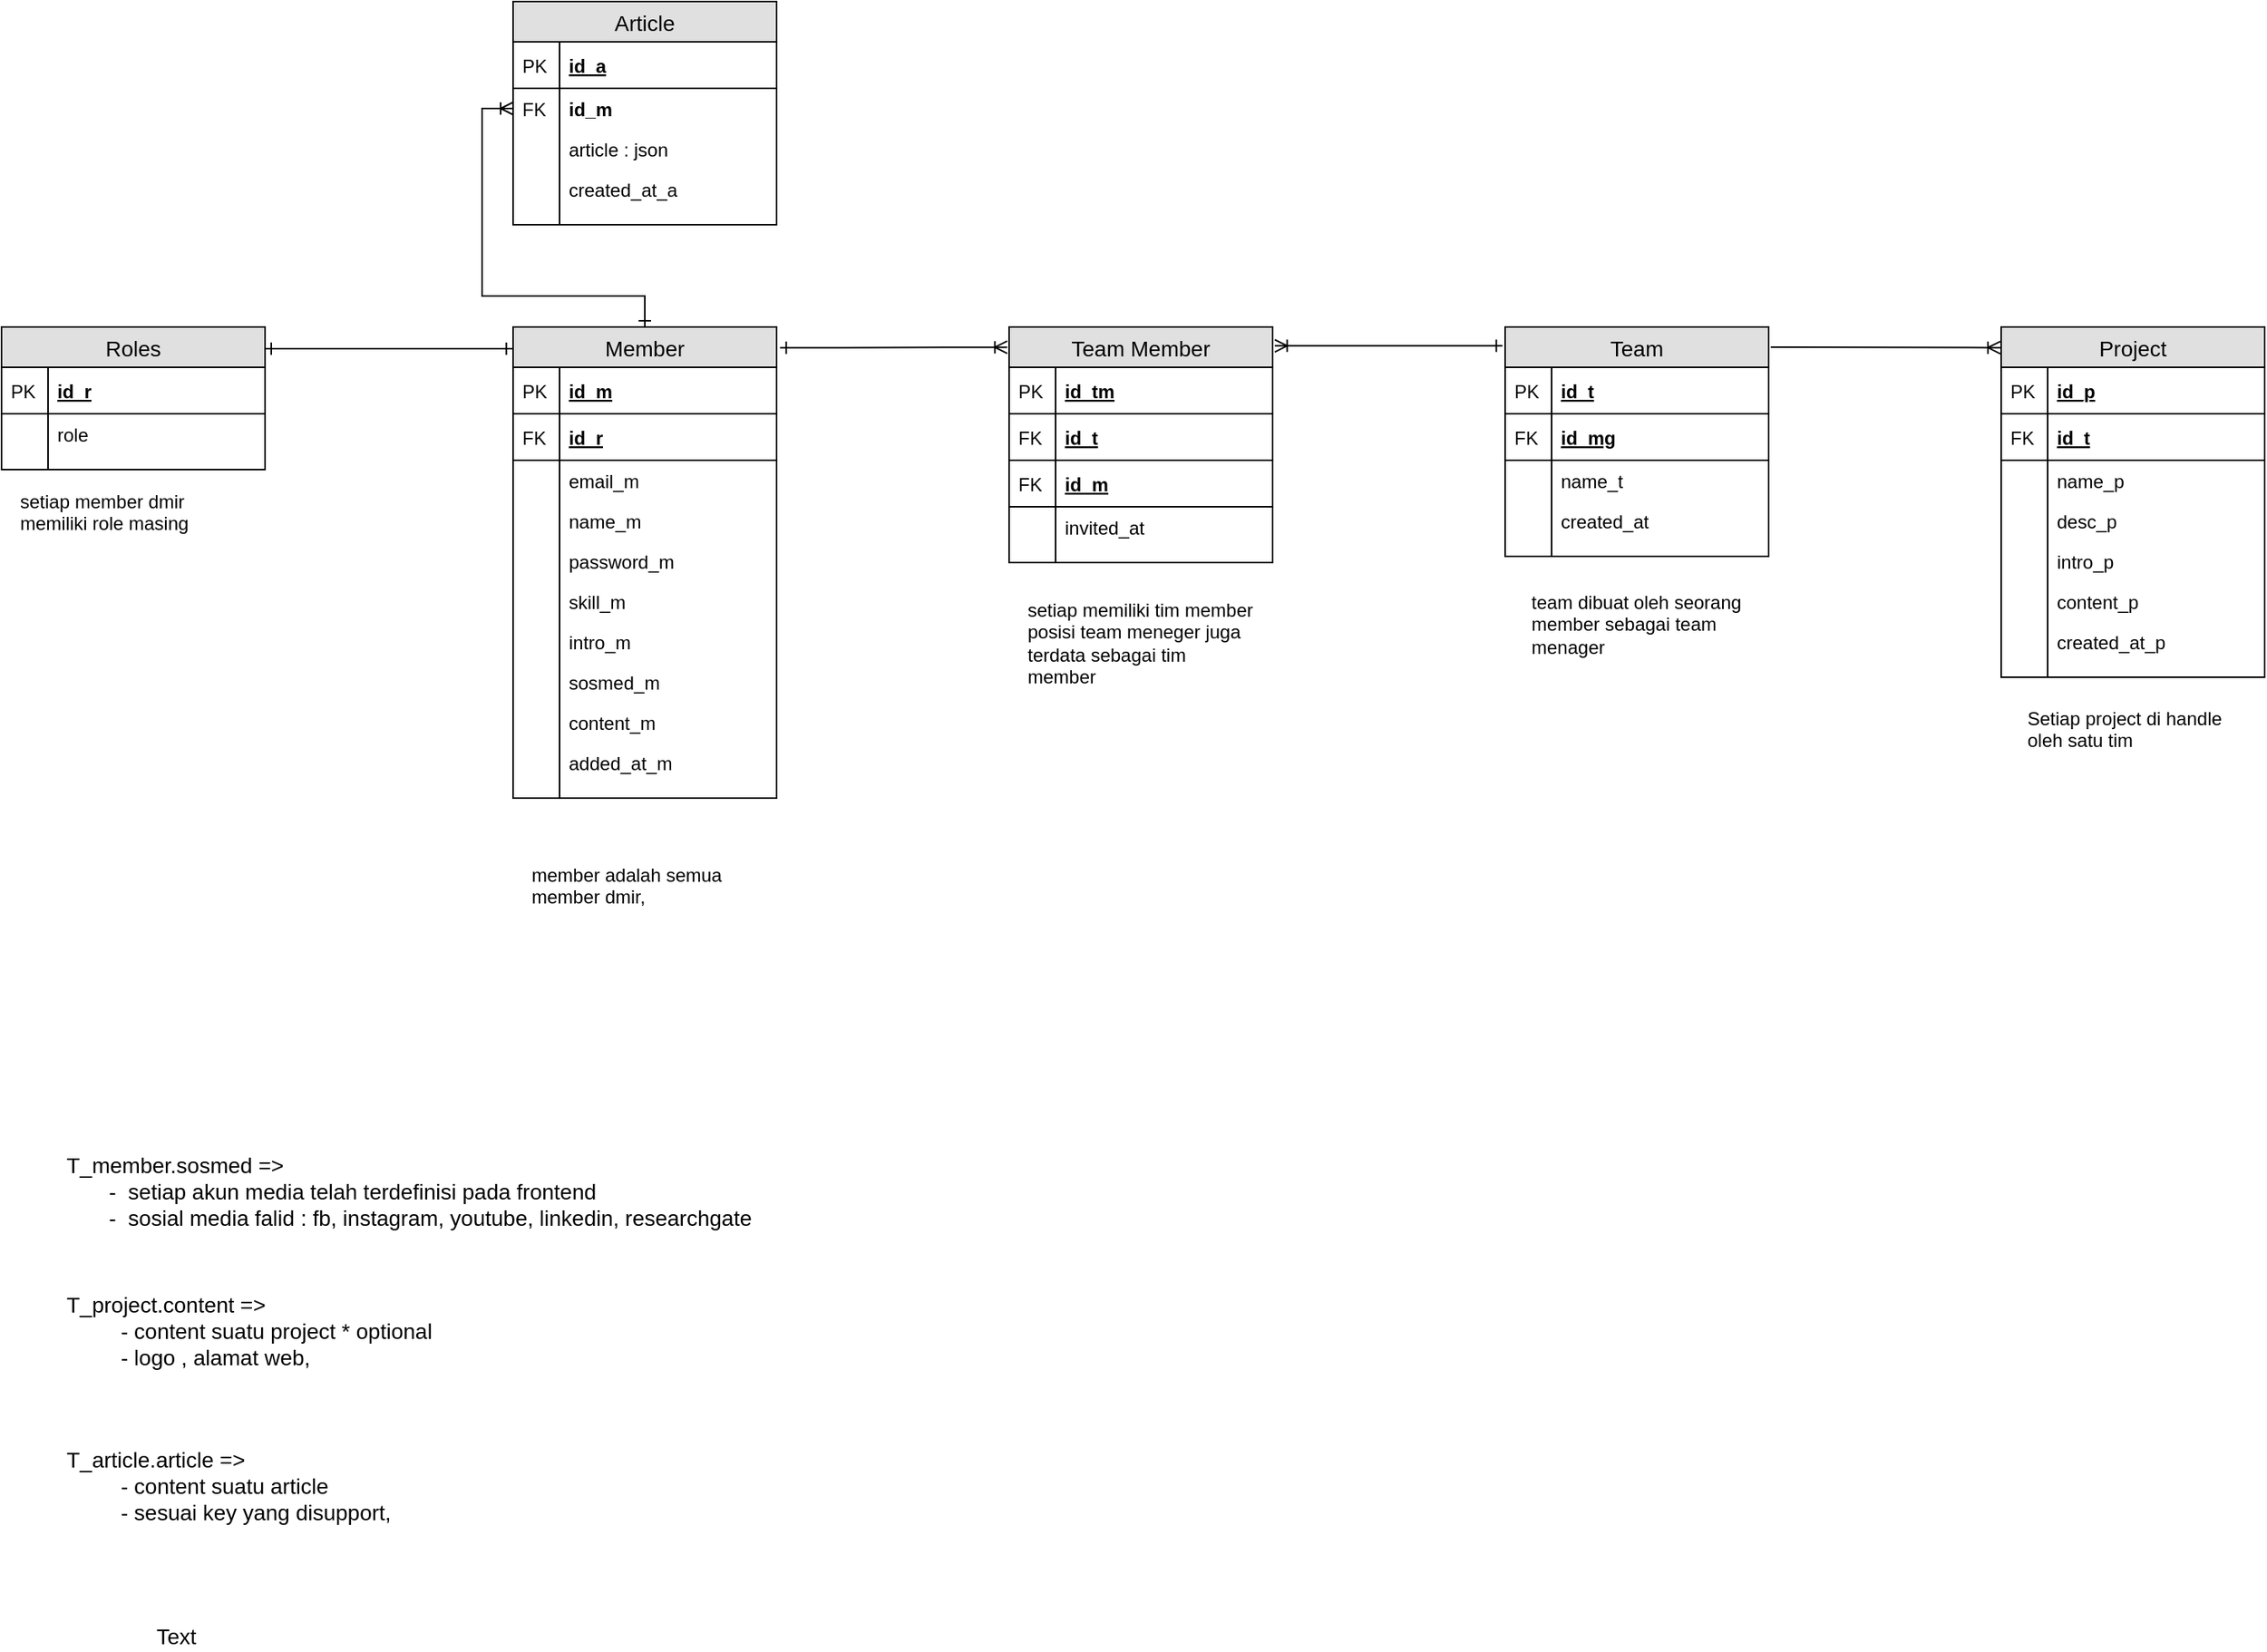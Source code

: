 <mxfile version="12.1.0" type="device" pages="1"><diagram id="ZDD6eQiM6D0nFjcJl2sm" name="Page-1"><mxGraphModel dx="1257" dy="1352" grid="1" gridSize="10" guides="1" tooltips="1" connect="1" arrows="1" fold="1" page="1" pageScale="1" pageWidth="850" pageHeight="1100" math="0" shadow="0"><root><mxCell id="0"/><mxCell id="1" parent="0"/><mxCell id="Tc4RUbYyxOZ3suDwvW4m-19" style="edgeStyle=orthogonalEdgeStyle;rounded=0;orthogonalLoop=1;jettySize=auto;html=1;exitX=0.5;exitY=0;exitDx=0;exitDy=0;entryX=0;entryY=0.5;entryDx=0;entryDy=0;endArrow=ERoneToMany;endFill=0;startArrow=ERone;startFill=0;" parent="1" source="mAHFfMwDfsefVx_TPI3f-19" target="Tc4RUbYyxOZ3suDwvW4m-11" edge="1"><mxGeometry relative="1" as="geometry"><Array as="points"><mxPoint x="-365" y="30"/><mxPoint x="-470" y="30"/><mxPoint x="-470" y="-91"/></Array></mxGeometry></mxCell><mxCell id="mAHFfMwDfsefVx_TPI3f-19" value="Member" style="swimlane;fontStyle=0;childLayout=stackLayout;horizontal=1;startSize=26;fillColor=#e0e0e0;horizontalStack=0;resizeParent=1;resizeParentMax=0;resizeLast=0;collapsible=1;marginBottom=0;swimlaneFillColor=#ffffff;align=center;fontSize=14;" parent="1" vertex="1"><mxGeometry x="-450" y="50.0" width="170" height="304" as="geometry"><mxRectangle x="120" y="40.0" width="70" height="26" as="alternateBounds"/></mxGeometry></mxCell><mxCell id="mAHFfMwDfsefVx_TPI3f-20" value="id_m" style="shape=partialRectangle;top=0;left=0;right=0;bottom=1;align=left;verticalAlign=middle;fillColor=none;spacingLeft=34;spacingRight=4;overflow=hidden;rotatable=0;points=[[0,0.5],[1,0.5]];portConstraint=eastwest;dropTarget=0;fontStyle=5;fontSize=12;" parent="mAHFfMwDfsefVx_TPI3f-19" vertex="1"><mxGeometry y="26" width="170" height="30" as="geometry"/></mxCell><mxCell id="mAHFfMwDfsefVx_TPI3f-21" value="PK" style="shape=partialRectangle;top=0;left=0;bottom=0;fillColor=none;align=left;verticalAlign=middle;spacingLeft=4;spacingRight=4;overflow=hidden;rotatable=0;points=[];portConstraint=eastwest;part=1;fontSize=12;" parent="mAHFfMwDfsefVx_TPI3f-20" vertex="1" connectable="0"><mxGeometry width="30" height="30" as="geometry"/></mxCell><mxCell id="mAHFfMwDfsefVx_TPI3f-145" value="id_r" style="shape=partialRectangle;top=0;left=0;right=0;bottom=1;align=left;verticalAlign=middle;fillColor=none;spacingLeft=34;spacingRight=4;overflow=hidden;rotatable=0;points=[[0,0.5],[1,0.5]];portConstraint=eastwest;dropTarget=0;fontStyle=5;fontSize=12;" parent="mAHFfMwDfsefVx_TPI3f-19" vertex="1"><mxGeometry y="56" width="170" height="30" as="geometry"/></mxCell><mxCell id="mAHFfMwDfsefVx_TPI3f-146" value="FK" style="shape=partialRectangle;top=0;left=0;bottom=0;fillColor=none;align=left;verticalAlign=middle;spacingLeft=4;spacingRight=4;overflow=hidden;rotatable=0;points=[];portConstraint=eastwest;part=1;fontSize=12;" parent="mAHFfMwDfsefVx_TPI3f-145" vertex="1" connectable="0"><mxGeometry width="30" height="30" as="geometry"/></mxCell><mxCell id="mAHFfMwDfsefVx_TPI3f-24" value="email_m" style="shape=partialRectangle;top=0;left=0;right=0;bottom=0;align=left;verticalAlign=top;fillColor=none;spacingLeft=34;spacingRight=4;overflow=hidden;rotatable=0;points=[[0,0.5],[1,0.5]];portConstraint=eastwest;dropTarget=0;fontSize=12;" parent="mAHFfMwDfsefVx_TPI3f-19" vertex="1"><mxGeometry y="86" width="170" height="26" as="geometry"/></mxCell><mxCell id="mAHFfMwDfsefVx_TPI3f-25" value="" style="shape=partialRectangle;top=0;left=0;bottom=0;fillColor=none;align=left;verticalAlign=top;spacingLeft=4;spacingRight=4;overflow=hidden;rotatable=0;points=[];portConstraint=eastwest;part=1;fontSize=12;" parent="mAHFfMwDfsefVx_TPI3f-24" vertex="1" connectable="0"><mxGeometry width="30" height="26" as="geometry"/></mxCell><mxCell id="mAHFfMwDfsefVx_TPI3f-22" value="name_m" style="shape=partialRectangle;top=0;left=0;right=0;bottom=0;align=left;verticalAlign=top;fillColor=none;spacingLeft=34;spacingRight=4;overflow=hidden;rotatable=0;points=[[0,0.5],[1,0.5]];portConstraint=eastwest;dropTarget=0;fontSize=12;" parent="mAHFfMwDfsefVx_TPI3f-19" vertex="1"><mxGeometry y="112" width="170" height="26" as="geometry"/></mxCell><mxCell id="mAHFfMwDfsefVx_TPI3f-23" value="" style="shape=partialRectangle;top=0;left=0;bottom=0;fillColor=none;align=left;verticalAlign=top;spacingLeft=4;spacingRight=4;overflow=hidden;rotatable=0;points=[];portConstraint=eastwest;part=1;fontSize=12;" parent="mAHFfMwDfsefVx_TPI3f-22" vertex="1" connectable="0"><mxGeometry width="30" height="26" as="geometry"/></mxCell><mxCell id="mAHFfMwDfsefVx_TPI3f-26" value="password_m" style="shape=partialRectangle;top=0;left=0;right=0;bottom=0;align=left;verticalAlign=top;fillColor=none;spacingLeft=34;spacingRight=4;overflow=hidden;rotatable=0;points=[[0,0.5],[1,0.5]];portConstraint=eastwest;dropTarget=0;fontSize=12;" parent="mAHFfMwDfsefVx_TPI3f-19" vertex="1"><mxGeometry y="138" width="170" height="26" as="geometry"/></mxCell><mxCell id="mAHFfMwDfsefVx_TPI3f-27" value="" style="shape=partialRectangle;top=0;left=0;bottom=0;fillColor=none;align=left;verticalAlign=top;spacingLeft=4;spacingRight=4;overflow=hidden;rotatable=0;points=[];portConstraint=eastwest;part=1;fontSize=12;" parent="mAHFfMwDfsefVx_TPI3f-26" vertex="1" connectable="0"><mxGeometry width="30" height="26" as="geometry"/></mxCell><mxCell id="mAHFfMwDfsefVx_TPI3f-34" value="skill_m" style="shape=partialRectangle;top=0;left=0;right=0;bottom=0;align=left;verticalAlign=top;fillColor=none;spacingLeft=34;spacingRight=4;overflow=hidden;rotatable=0;points=[[0,0.5],[1,0.5]];portConstraint=eastwest;dropTarget=0;fontSize=12;" parent="mAHFfMwDfsefVx_TPI3f-19" vertex="1"><mxGeometry y="164" width="170" height="26" as="geometry"/></mxCell><mxCell id="mAHFfMwDfsefVx_TPI3f-35" value="" style="shape=partialRectangle;top=0;left=0;bottom=0;fillColor=none;align=left;verticalAlign=top;spacingLeft=4;spacingRight=4;overflow=hidden;rotatable=0;points=[];portConstraint=eastwest;part=1;fontSize=12;" parent="mAHFfMwDfsefVx_TPI3f-34" vertex="1" connectable="0"><mxGeometry width="30" height="26" as="geometry"/></mxCell><mxCell id="mAHFfMwDfsefVx_TPI3f-38" value="intro_m" style="shape=partialRectangle;top=0;left=0;right=0;bottom=0;align=left;verticalAlign=top;fillColor=none;spacingLeft=34;spacingRight=4;overflow=hidden;rotatable=0;points=[[0,0.5],[1,0.5]];portConstraint=eastwest;dropTarget=0;fontSize=12;" parent="mAHFfMwDfsefVx_TPI3f-19" vertex="1"><mxGeometry y="190" width="170" height="26" as="geometry"/></mxCell><mxCell id="mAHFfMwDfsefVx_TPI3f-39" value="" style="shape=partialRectangle;top=0;left=0;bottom=0;fillColor=none;align=left;verticalAlign=top;spacingLeft=4;spacingRight=4;overflow=hidden;rotatable=0;points=[];portConstraint=eastwest;part=1;fontSize=12;" parent="mAHFfMwDfsefVx_TPI3f-38" vertex="1" connectable="0"><mxGeometry width="30" height="26" as="geometry"/></mxCell><mxCell id="mAHFfMwDfsefVx_TPI3f-36" value="sosmed_m" style="shape=partialRectangle;top=0;left=0;right=0;bottom=0;align=left;verticalAlign=top;fillColor=none;spacingLeft=34;spacingRight=4;overflow=hidden;rotatable=0;points=[[0,0.5],[1,0.5]];portConstraint=eastwest;dropTarget=0;fontSize=12;" parent="mAHFfMwDfsefVx_TPI3f-19" vertex="1"><mxGeometry y="216" width="170" height="26" as="geometry"/></mxCell><mxCell id="mAHFfMwDfsefVx_TPI3f-37" value="" style="shape=partialRectangle;top=0;left=0;bottom=0;fillColor=none;align=left;verticalAlign=top;spacingLeft=4;spacingRight=4;overflow=hidden;rotatable=0;points=[];portConstraint=eastwest;part=1;fontSize=12;" parent="mAHFfMwDfsefVx_TPI3f-36" vertex="1" connectable="0"><mxGeometry width="30" height="26" as="geometry"/></mxCell><mxCell id="mAHFfMwDfsefVx_TPI3f-42" value="content_m" style="shape=partialRectangle;top=0;left=0;right=0;bottom=0;align=left;verticalAlign=top;fillColor=none;spacingLeft=34;spacingRight=4;overflow=hidden;rotatable=0;points=[[0,0.5],[1,0.5]];portConstraint=eastwest;dropTarget=0;fontSize=12;" parent="mAHFfMwDfsefVx_TPI3f-19" vertex="1"><mxGeometry y="242" width="170" height="26" as="geometry"/></mxCell><mxCell id="mAHFfMwDfsefVx_TPI3f-43" value="" style="shape=partialRectangle;top=0;left=0;bottom=0;fillColor=none;align=left;verticalAlign=top;spacingLeft=4;spacingRight=4;overflow=hidden;rotatable=0;points=[];portConstraint=eastwest;part=1;fontSize=12;" parent="mAHFfMwDfsefVx_TPI3f-42" vertex="1" connectable="0"><mxGeometry width="30" height="26" as="geometry"/></mxCell><mxCell id="mAHFfMwDfsefVx_TPI3f-40" value="added_at_m" style="shape=partialRectangle;top=0;left=0;right=0;bottom=0;align=left;verticalAlign=top;fillColor=none;spacingLeft=34;spacingRight=4;overflow=hidden;rotatable=0;points=[[0,0.5],[1,0.5]];portConstraint=eastwest;dropTarget=0;fontSize=12;" parent="mAHFfMwDfsefVx_TPI3f-19" vertex="1"><mxGeometry y="268" width="170" height="26" as="geometry"/></mxCell><mxCell id="mAHFfMwDfsefVx_TPI3f-41" value="" style="shape=partialRectangle;top=0;left=0;bottom=0;fillColor=none;align=left;verticalAlign=top;spacingLeft=4;spacingRight=4;overflow=hidden;rotatable=0;points=[];portConstraint=eastwest;part=1;fontSize=12;" parent="mAHFfMwDfsefVx_TPI3f-40" vertex="1" connectable="0"><mxGeometry width="30" height="26" as="geometry"/></mxCell><mxCell id="mAHFfMwDfsefVx_TPI3f-28" value="" style="shape=partialRectangle;top=0;left=0;right=0;bottom=0;align=left;verticalAlign=top;fillColor=none;spacingLeft=34;spacingRight=4;overflow=hidden;rotatable=0;points=[[0,0.5],[1,0.5]];portConstraint=eastwest;dropTarget=0;fontSize=12;" parent="mAHFfMwDfsefVx_TPI3f-19" vertex="1"><mxGeometry y="294" width="170" height="10" as="geometry"/></mxCell><mxCell id="mAHFfMwDfsefVx_TPI3f-29" value="" style="shape=partialRectangle;top=0;left=0;bottom=0;fillColor=none;align=left;verticalAlign=top;spacingLeft=4;spacingRight=4;overflow=hidden;rotatable=0;points=[];portConstraint=eastwest;part=1;fontSize=12;" parent="mAHFfMwDfsefVx_TPI3f-28" vertex="1" connectable="0"><mxGeometry width="30" height="10" as="geometry"/></mxCell><mxCell id="mAHFfMwDfsefVx_TPI3f-44" value="Project" style="swimlane;fontStyle=0;childLayout=stackLayout;horizontal=1;startSize=26;fillColor=#e0e0e0;horizontalStack=0;resizeParent=1;resizeParentMax=0;resizeLast=0;collapsible=1;marginBottom=0;swimlaneFillColor=#ffffff;align=center;fontSize=14;" parent="1" vertex="1"><mxGeometry x="510" y="50.0" width="170" height="226" as="geometry"><mxRectangle x="1530" y="40.0" width="70" height="26" as="alternateBounds"/></mxGeometry></mxCell><mxCell id="mAHFfMwDfsefVx_TPI3f-45" value="id_p" style="shape=partialRectangle;top=0;left=0;right=0;bottom=1;align=left;verticalAlign=middle;fillColor=none;spacingLeft=34;spacingRight=4;overflow=hidden;rotatable=0;points=[[0,0.5],[1,0.5]];portConstraint=eastwest;dropTarget=0;fontStyle=5;fontSize=12;" parent="mAHFfMwDfsefVx_TPI3f-44" vertex="1"><mxGeometry y="26" width="170" height="30" as="geometry"/></mxCell><mxCell id="mAHFfMwDfsefVx_TPI3f-46" value="PK" style="shape=partialRectangle;top=0;left=0;bottom=0;fillColor=none;align=left;verticalAlign=middle;spacingLeft=4;spacingRight=4;overflow=hidden;rotatable=0;points=[];portConstraint=eastwest;part=1;fontSize=12;" parent="mAHFfMwDfsefVx_TPI3f-45" vertex="1" connectable="0"><mxGeometry width="30" height="30" as="geometry"/></mxCell><mxCell id="mAHFfMwDfsefVx_TPI3f-65" value="id_t" style="shape=partialRectangle;top=0;left=0;right=0;bottom=1;align=left;verticalAlign=middle;fillColor=none;spacingLeft=34;spacingRight=4;overflow=hidden;rotatable=0;points=[[0,0.5],[1,0.5]];portConstraint=eastwest;dropTarget=0;fontStyle=5;fontSize=12;" parent="mAHFfMwDfsefVx_TPI3f-44" vertex="1"><mxGeometry y="56" width="170" height="30" as="geometry"/></mxCell><mxCell id="mAHFfMwDfsefVx_TPI3f-66" value="FK" style="shape=partialRectangle;top=0;left=0;bottom=0;fillColor=none;align=left;verticalAlign=middle;spacingLeft=4;spacingRight=4;overflow=hidden;rotatable=0;points=[];portConstraint=eastwest;part=1;fontSize=12;" parent="mAHFfMwDfsefVx_TPI3f-65" vertex="1" connectable="0"><mxGeometry width="30" height="30" as="geometry"/></mxCell><mxCell id="mAHFfMwDfsefVx_TPI3f-47" value="name_p" style="shape=partialRectangle;top=0;left=0;right=0;bottom=0;align=left;verticalAlign=top;fillColor=none;spacingLeft=34;spacingRight=4;overflow=hidden;rotatable=0;points=[[0,0.5],[1,0.5]];portConstraint=eastwest;dropTarget=0;fontSize=12;" parent="mAHFfMwDfsefVx_TPI3f-44" vertex="1"><mxGeometry y="86" width="170" height="26" as="geometry"/></mxCell><mxCell id="mAHFfMwDfsefVx_TPI3f-48" value="" style="shape=partialRectangle;top=0;left=0;bottom=0;fillColor=none;align=left;verticalAlign=top;spacingLeft=4;spacingRight=4;overflow=hidden;rotatable=0;points=[];portConstraint=eastwest;part=1;fontSize=12;" parent="mAHFfMwDfsefVx_TPI3f-47" vertex="1" connectable="0"><mxGeometry width="30" height="26" as="geometry"/></mxCell><mxCell id="mAHFfMwDfsefVx_TPI3f-49" value="desc_p" style="shape=partialRectangle;top=0;left=0;right=0;bottom=0;align=left;verticalAlign=top;fillColor=none;spacingLeft=34;spacingRight=4;overflow=hidden;rotatable=0;points=[[0,0.5],[1,0.5]];portConstraint=eastwest;dropTarget=0;fontSize=12;" parent="mAHFfMwDfsefVx_TPI3f-44" vertex="1"><mxGeometry y="112" width="170" height="26" as="geometry"/></mxCell><mxCell id="mAHFfMwDfsefVx_TPI3f-50" value="" style="shape=partialRectangle;top=0;left=0;bottom=0;fillColor=none;align=left;verticalAlign=top;spacingLeft=4;spacingRight=4;overflow=hidden;rotatable=0;points=[];portConstraint=eastwest;part=1;fontSize=12;" parent="mAHFfMwDfsefVx_TPI3f-49" vertex="1" connectable="0"><mxGeometry width="30" height="26" as="geometry"/></mxCell><mxCell id="mAHFfMwDfsefVx_TPI3f-51" value="intro_p" style="shape=partialRectangle;top=0;left=0;right=0;bottom=0;align=left;verticalAlign=top;fillColor=none;spacingLeft=34;spacingRight=4;overflow=hidden;rotatable=0;points=[[0,0.5],[1,0.5]];portConstraint=eastwest;dropTarget=0;fontSize=12;" parent="mAHFfMwDfsefVx_TPI3f-44" vertex="1"><mxGeometry y="138" width="170" height="26" as="geometry"/></mxCell><mxCell id="mAHFfMwDfsefVx_TPI3f-52" value="" style="shape=partialRectangle;top=0;left=0;bottom=0;fillColor=none;align=left;verticalAlign=top;spacingLeft=4;spacingRight=4;overflow=hidden;rotatable=0;points=[];portConstraint=eastwest;part=1;fontSize=12;" parent="mAHFfMwDfsefVx_TPI3f-51" vertex="1" connectable="0"><mxGeometry width="30" height="26" as="geometry"/></mxCell><mxCell id="mAHFfMwDfsefVx_TPI3f-53" value="content_p" style="shape=partialRectangle;top=0;left=0;right=0;bottom=0;align=left;verticalAlign=top;fillColor=none;spacingLeft=34;spacingRight=4;overflow=hidden;rotatable=0;points=[[0,0.5],[1,0.5]];portConstraint=eastwest;dropTarget=0;fontSize=12;" parent="mAHFfMwDfsefVx_TPI3f-44" vertex="1"><mxGeometry y="164" width="170" height="26" as="geometry"/></mxCell><mxCell id="mAHFfMwDfsefVx_TPI3f-54" value="" style="shape=partialRectangle;top=0;left=0;bottom=0;fillColor=none;align=left;verticalAlign=top;spacingLeft=4;spacingRight=4;overflow=hidden;rotatable=0;points=[];portConstraint=eastwest;part=1;fontSize=12;" parent="mAHFfMwDfsefVx_TPI3f-53" vertex="1" connectable="0"><mxGeometry width="30" height="26" as="geometry"/></mxCell><mxCell id="mAHFfMwDfsefVx_TPI3f-55" value="created_at_p" style="shape=partialRectangle;top=0;left=0;right=0;bottom=0;align=left;verticalAlign=top;fillColor=none;spacingLeft=34;spacingRight=4;overflow=hidden;rotatable=0;points=[[0,0.5],[1,0.5]];portConstraint=eastwest;dropTarget=0;fontSize=12;" parent="mAHFfMwDfsefVx_TPI3f-44" vertex="1"><mxGeometry y="190" width="170" height="26" as="geometry"/></mxCell><mxCell id="mAHFfMwDfsefVx_TPI3f-56" value="" style="shape=partialRectangle;top=0;left=0;bottom=0;fillColor=none;align=left;verticalAlign=top;spacingLeft=4;spacingRight=4;overflow=hidden;rotatable=0;points=[];portConstraint=eastwest;part=1;fontSize=12;" parent="mAHFfMwDfsefVx_TPI3f-55" vertex="1" connectable="0"><mxGeometry width="30" height="26" as="geometry"/></mxCell><mxCell id="mAHFfMwDfsefVx_TPI3f-63" value="" style="shape=partialRectangle;top=0;left=0;right=0;bottom=0;align=left;verticalAlign=top;fillColor=none;spacingLeft=34;spacingRight=4;overflow=hidden;rotatable=0;points=[[0,0.5],[1,0.5]];portConstraint=eastwest;dropTarget=0;fontSize=12;" parent="mAHFfMwDfsefVx_TPI3f-44" vertex="1"><mxGeometry y="216" width="170" height="10" as="geometry"/></mxCell><mxCell id="mAHFfMwDfsefVx_TPI3f-64" value="" style="shape=partialRectangle;top=0;left=0;bottom=0;fillColor=none;align=left;verticalAlign=top;spacingLeft=4;spacingRight=4;overflow=hidden;rotatable=0;points=[];portConstraint=eastwest;part=1;fontSize=12;" parent="mAHFfMwDfsefVx_TPI3f-63" vertex="1" connectable="0"><mxGeometry width="30" height="10" as="geometry"/></mxCell><mxCell id="mAHFfMwDfsefVx_TPI3f-67" value="Team" style="swimlane;fontStyle=0;childLayout=stackLayout;horizontal=1;startSize=26;fillColor=#e0e0e0;horizontalStack=0;resizeParent=1;resizeParentMax=0;resizeLast=0;collapsible=1;marginBottom=0;swimlaneFillColor=#ffffff;align=center;fontSize=14;" parent="1" vertex="1"><mxGeometry x="190" y="50.0" width="170" height="148" as="geometry"><mxRectangle x="1060" y="40.0" width="70" height="26" as="alternateBounds"/></mxGeometry></mxCell><mxCell id="mAHFfMwDfsefVx_TPI3f-68" value="id_t" style="shape=partialRectangle;top=0;left=0;right=0;bottom=1;align=left;verticalAlign=middle;fillColor=none;spacingLeft=34;spacingRight=4;overflow=hidden;rotatable=0;points=[[0,0.5],[1,0.5]];portConstraint=eastwest;dropTarget=0;fontStyle=5;fontSize=12;" parent="mAHFfMwDfsefVx_TPI3f-67" vertex="1"><mxGeometry y="26" width="170" height="30" as="geometry"/></mxCell><mxCell id="mAHFfMwDfsefVx_TPI3f-69" value="PK" style="shape=partialRectangle;top=0;left=0;bottom=0;fillColor=none;align=left;verticalAlign=middle;spacingLeft=4;spacingRight=4;overflow=hidden;rotatable=0;points=[];portConstraint=eastwest;part=1;fontSize=12;" parent="mAHFfMwDfsefVx_TPI3f-68" vertex="1" connectable="0"><mxGeometry width="30" height="30" as="geometry"/></mxCell><mxCell id="mAHFfMwDfsefVx_TPI3f-90" value="id_mg" style="shape=partialRectangle;top=0;left=0;right=0;bottom=1;align=left;verticalAlign=middle;fillColor=none;spacingLeft=34;spacingRight=4;overflow=hidden;rotatable=0;points=[[0,0.5],[1,0.5]];portConstraint=eastwest;dropTarget=0;fontStyle=5;fontSize=12;" parent="mAHFfMwDfsefVx_TPI3f-67" vertex="1"><mxGeometry y="56" width="170" height="30" as="geometry"/></mxCell><mxCell id="mAHFfMwDfsefVx_TPI3f-91" value="FK" style="shape=partialRectangle;top=0;left=0;bottom=0;fillColor=none;align=left;verticalAlign=middle;spacingLeft=4;spacingRight=4;overflow=hidden;rotatable=0;points=[];portConstraint=eastwest;part=1;fontSize=12;" parent="mAHFfMwDfsefVx_TPI3f-90" vertex="1" connectable="0"><mxGeometry width="30" height="30" as="geometry"/></mxCell><mxCell id="mAHFfMwDfsefVx_TPI3f-92" value="name_t" style="shape=partialRectangle;top=0;left=0;right=0;bottom=0;align=left;verticalAlign=top;fillColor=none;spacingLeft=34;spacingRight=4;overflow=hidden;rotatable=0;points=[[0,0.5],[1,0.5]];portConstraint=eastwest;dropTarget=0;fontSize=12;" parent="mAHFfMwDfsefVx_TPI3f-67" vertex="1"><mxGeometry y="86" width="170" height="26" as="geometry"/></mxCell><mxCell id="mAHFfMwDfsefVx_TPI3f-93" value="" style="shape=partialRectangle;top=0;left=0;bottom=0;fillColor=none;align=left;verticalAlign=top;spacingLeft=4;spacingRight=4;overflow=hidden;rotatable=0;points=[];portConstraint=eastwest;part=1;fontSize=12;" parent="mAHFfMwDfsefVx_TPI3f-92" vertex="1" connectable="0"><mxGeometry width="30" height="26" as="geometry"/></mxCell><mxCell id="mAHFfMwDfsefVx_TPI3f-74" value="created_at" style="shape=partialRectangle;top=0;left=0;right=0;bottom=0;align=left;verticalAlign=top;fillColor=none;spacingLeft=34;spacingRight=4;overflow=hidden;rotatable=0;points=[[0,0.5],[1,0.5]];portConstraint=eastwest;dropTarget=0;fontSize=12;" parent="mAHFfMwDfsefVx_TPI3f-67" vertex="1"><mxGeometry y="112" width="170" height="26" as="geometry"/></mxCell><mxCell id="mAHFfMwDfsefVx_TPI3f-75" value="" style="shape=partialRectangle;top=0;left=0;bottom=0;fillColor=none;align=left;verticalAlign=top;spacingLeft=4;spacingRight=4;overflow=hidden;rotatable=0;points=[];portConstraint=eastwest;part=1;fontSize=12;" parent="mAHFfMwDfsefVx_TPI3f-74" vertex="1" connectable="0"><mxGeometry width="30" height="26" as="geometry"/></mxCell><mxCell id="mAHFfMwDfsefVx_TPI3f-88" value="" style="shape=partialRectangle;top=0;left=0;right=0;bottom=0;align=left;verticalAlign=top;fillColor=none;spacingLeft=34;spacingRight=4;overflow=hidden;rotatable=0;points=[[0,0.5],[1,0.5]];portConstraint=eastwest;dropTarget=0;fontSize=12;" parent="mAHFfMwDfsefVx_TPI3f-67" vertex="1"><mxGeometry y="138" width="170" height="10" as="geometry"/></mxCell><mxCell id="mAHFfMwDfsefVx_TPI3f-89" value="" style="shape=partialRectangle;top=0;left=0;bottom=0;fillColor=none;align=left;verticalAlign=top;spacingLeft=4;spacingRight=4;overflow=hidden;rotatable=0;points=[];portConstraint=eastwest;part=1;fontSize=12;" parent="mAHFfMwDfsefVx_TPI3f-88" vertex="1" connectable="0"><mxGeometry width="30" height="10" as="geometry"/></mxCell><mxCell id="mAHFfMwDfsefVx_TPI3f-96" value="Team Member" style="swimlane;fontStyle=0;childLayout=stackLayout;horizontal=1;startSize=26;fillColor=#e0e0e0;horizontalStack=0;resizeParent=1;resizeParentMax=0;resizeLast=0;collapsible=1;marginBottom=0;swimlaneFillColor=#ffffff;align=center;fontSize=14;" parent="1" vertex="1"><mxGeometry x="-130" y="50.0" width="170" height="152" as="geometry"><mxRectangle x="590" y="40.0" width="70" height="26" as="alternateBounds"/></mxGeometry></mxCell><mxCell id="mAHFfMwDfsefVx_TPI3f-97" value="id_tm" style="shape=partialRectangle;top=0;left=0;right=0;bottom=1;align=left;verticalAlign=middle;fillColor=none;spacingLeft=34;spacingRight=4;overflow=hidden;rotatable=0;points=[[0,0.5],[1,0.5]];portConstraint=eastwest;dropTarget=0;fontStyle=5;fontSize=12;" parent="mAHFfMwDfsefVx_TPI3f-96" vertex="1"><mxGeometry y="26" width="170" height="30" as="geometry"/></mxCell><mxCell id="mAHFfMwDfsefVx_TPI3f-98" value="PK" style="shape=partialRectangle;top=0;left=0;bottom=0;fillColor=none;align=left;verticalAlign=middle;spacingLeft=4;spacingRight=4;overflow=hidden;rotatable=0;points=[];portConstraint=eastwest;part=1;fontSize=12;" parent="mAHFfMwDfsefVx_TPI3f-97" vertex="1" connectable="0"><mxGeometry width="30" height="30" as="geometry"/></mxCell><mxCell id="mAHFfMwDfsefVx_TPI3f-99" value="id_t" style="shape=partialRectangle;top=0;left=0;right=0;bottom=1;align=left;verticalAlign=middle;fillColor=none;spacingLeft=34;spacingRight=4;overflow=hidden;rotatable=0;points=[[0,0.5],[1,0.5]];portConstraint=eastwest;dropTarget=0;fontStyle=5;fontSize=12;" parent="mAHFfMwDfsefVx_TPI3f-96" vertex="1"><mxGeometry y="56" width="170" height="30" as="geometry"/></mxCell><mxCell id="mAHFfMwDfsefVx_TPI3f-100" value="FK" style="shape=partialRectangle;top=0;left=0;bottom=0;fillColor=none;align=left;verticalAlign=middle;spacingLeft=4;spacingRight=4;overflow=hidden;rotatable=0;points=[];portConstraint=eastwest;part=1;fontSize=12;" parent="mAHFfMwDfsefVx_TPI3f-99" vertex="1" connectable="0"><mxGeometry width="30" height="30" as="geometry"/></mxCell><mxCell id="mAHFfMwDfsefVx_TPI3f-107" value="id_m" style="shape=partialRectangle;top=0;left=0;right=0;bottom=1;align=left;verticalAlign=middle;fillColor=none;spacingLeft=34;spacingRight=4;overflow=hidden;rotatable=0;points=[[0,0.5],[1,0.5]];portConstraint=eastwest;dropTarget=0;fontStyle=5;fontSize=12;" parent="mAHFfMwDfsefVx_TPI3f-96" vertex="1"><mxGeometry y="86" width="170" height="30" as="geometry"/></mxCell><mxCell id="mAHFfMwDfsefVx_TPI3f-108" value="FK" style="shape=partialRectangle;top=0;left=0;bottom=0;fillColor=none;align=left;verticalAlign=middle;spacingLeft=4;spacingRight=4;overflow=hidden;rotatable=0;points=[];portConstraint=eastwest;part=1;fontSize=12;" parent="mAHFfMwDfsefVx_TPI3f-107" vertex="1" connectable="0"><mxGeometry width="30" height="30" as="geometry"/></mxCell><mxCell id="mAHFfMwDfsefVx_TPI3f-101" value="invited_at" style="shape=partialRectangle;top=0;left=0;right=0;bottom=0;align=left;verticalAlign=top;fillColor=none;spacingLeft=34;spacingRight=4;overflow=hidden;rotatable=0;points=[[0,0.5],[1,0.5]];portConstraint=eastwest;dropTarget=0;fontSize=12;" parent="mAHFfMwDfsefVx_TPI3f-96" vertex="1"><mxGeometry y="116" width="170" height="26" as="geometry"/></mxCell><mxCell id="mAHFfMwDfsefVx_TPI3f-102" value="" style="shape=partialRectangle;top=0;left=0;bottom=0;fillColor=none;align=left;verticalAlign=top;spacingLeft=4;spacingRight=4;overflow=hidden;rotatable=0;points=[];portConstraint=eastwest;part=1;fontSize=12;" parent="mAHFfMwDfsefVx_TPI3f-101" vertex="1" connectable="0"><mxGeometry width="30" height="26" as="geometry"/></mxCell><mxCell id="mAHFfMwDfsefVx_TPI3f-105" value="" style="shape=partialRectangle;top=0;left=0;right=0;bottom=0;align=left;verticalAlign=top;fillColor=none;spacingLeft=34;spacingRight=4;overflow=hidden;rotatable=0;points=[[0,0.5],[1,0.5]];portConstraint=eastwest;dropTarget=0;fontSize=12;" parent="mAHFfMwDfsefVx_TPI3f-96" vertex="1"><mxGeometry y="142" width="170" height="10" as="geometry"/></mxCell><mxCell id="mAHFfMwDfsefVx_TPI3f-106" value="" style="shape=partialRectangle;top=0;left=0;bottom=0;fillColor=none;align=left;verticalAlign=top;spacingLeft=4;spacingRight=4;overflow=hidden;rotatable=0;points=[];portConstraint=eastwest;part=1;fontSize=12;" parent="mAHFfMwDfsefVx_TPI3f-105" vertex="1" connectable="0"><mxGeometry width="30" height="10" as="geometry"/></mxCell><mxCell id="mAHFfMwDfsefVx_TPI3f-110" value="" style="edgeStyle=entityRelationEdgeStyle;fontSize=12;html=1;endArrow=ERoneToMany;exitX=1.013;exitY=0.044;exitDx=0;exitDy=0;exitPerimeter=0;entryX=-0.007;entryY=0.086;entryDx=0;entryDy=0;entryPerimeter=0;startArrow=ERone;startFill=0;" parent="1" source="mAHFfMwDfsefVx_TPI3f-19" target="mAHFfMwDfsefVx_TPI3f-96" edge="1"><mxGeometry width="100" height="100" relative="1" as="geometry"><mxPoint x="-200" y="220" as="sourcePoint"/><mxPoint x="-100" y="120" as="targetPoint"/></mxGeometry></mxCell><mxCell id="mAHFfMwDfsefVx_TPI3f-111" value="" style="fontSize=12;html=1;endArrow=ERoneToMany;entryX=1.008;entryY=0.08;entryDx=0;entryDy=0;entryPerimeter=0;startArrow=ERone;startFill=0;exitX=-0.01;exitY=0.082;exitDx=0;exitDy=0;exitPerimeter=0;" parent="1" source="mAHFfMwDfsefVx_TPI3f-67" target="mAHFfMwDfsefVx_TPI3f-96" edge="1"><mxGeometry width="100" height="100" relative="1" as="geometry"><mxPoint x="170" y="80" as="sourcePoint"/><mxPoint x="370" y="90" as="targetPoint"/></mxGeometry></mxCell><mxCell id="mAHFfMwDfsefVx_TPI3f-112" value="" style="fontSize=12;html=1;endArrow=ERoneToMany;exitX=1.008;exitY=0.088;exitDx=0;exitDy=0;exitPerimeter=0;entryX=-0.003;entryY=0.059;entryDx=0;entryDy=0;entryPerimeter=0;" parent="1" source="mAHFfMwDfsefVx_TPI3f-67" target="mAHFfMwDfsefVx_TPI3f-44" edge="1"><mxGeometry width="100" height="100" relative="1" as="geometry"><mxPoint x="880" y="80" as="sourcePoint"/><mxPoint x="450" y="80" as="targetPoint"/></mxGeometry></mxCell><mxCell id="mAHFfMwDfsefVx_TPI3f-147" value="Roles" style="swimlane;fontStyle=0;childLayout=stackLayout;horizontal=1;startSize=26;fillColor=#e0e0e0;horizontalStack=0;resizeParent=1;resizeParentMax=0;resizeLast=0;collapsible=1;marginBottom=0;swimlaneFillColor=#ffffff;align=center;fontSize=14;" parent="1" vertex="1"><mxGeometry x="-780" y="50.0" width="170" height="92" as="geometry"><mxRectangle x="1060" y="40.0" width="70" height="26" as="alternateBounds"/></mxGeometry></mxCell><mxCell id="mAHFfMwDfsefVx_TPI3f-148" value="id_r" style="shape=partialRectangle;top=0;left=0;right=0;bottom=1;align=left;verticalAlign=middle;fillColor=none;spacingLeft=34;spacingRight=4;overflow=hidden;rotatable=0;points=[[0,0.5],[1,0.5]];portConstraint=eastwest;dropTarget=0;fontStyle=5;fontSize=12;" parent="mAHFfMwDfsefVx_TPI3f-147" vertex="1"><mxGeometry y="26" width="170" height="30" as="geometry"/></mxCell><mxCell id="mAHFfMwDfsefVx_TPI3f-149" value="PK" style="shape=partialRectangle;top=0;left=0;bottom=0;fillColor=none;align=left;verticalAlign=middle;spacingLeft=4;spacingRight=4;overflow=hidden;rotatable=0;points=[];portConstraint=eastwest;part=1;fontSize=12;" parent="mAHFfMwDfsefVx_TPI3f-148" vertex="1" connectable="0"><mxGeometry width="30" height="30" as="geometry"/></mxCell><mxCell id="mAHFfMwDfsefVx_TPI3f-152" value="role" style="shape=partialRectangle;top=0;left=0;right=0;bottom=0;align=left;verticalAlign=top;fillColor=none;spacingLeft=34;spacingRight=4;overflow=hidden;rotatable=0;points=[[0,0.5],[1,0.5]];portConstraint=eastwest;dropTarget=0;fontSize=12;" parent="mAHFfMwDfsefVx_TPI3f-147" vertex="1"><mxGeometry y="56" width="170" height="26" as="geometry"/></mxCell><mxCell id="mAHFfMwDfsefVx_TPI3f-153" value="" style="shape=partialRectangle;top=0;left=0;bottom=0;fillColor=none;align=left;verticalAlign=top;spacingLeft=4;spacingRight=4;overflow=hidden;rotatable=0;points=[];portConstraint=eastwest;part=1;fontSize=12;" parent="mAHFfMwDfsefVx_TPI3f-152" vertex="1" connectable="0"><mxGeometry width="30" height="26" as="geometry"/></mxCell><mxCell id="mAHFfMwDfsefVx_TPI3f-156" value="" style="shape=partialRectangle;top=0;left=0;right=0;bottom=0;align=left;verticalAlign=top;fillColor=none;spacingLeft=34;spacingRight=4;overflow=hidden;rotatable=0;points=[[0,0.5],[1,0.5]];portConstraint=eastwest;dropTarget=0;fontSize=12;" parent="mAHFfMwDfsefVx_TPI3f-147" vertex="1"><mxGeometry y="82" width="170" height="10" as="geometry"/></mxCell><mxCell id="mAHFfMwDfsefVx_TPI3f-157" value="" style="shape=partialRectangle;top=0;left=0;bottom=0;fillColor=none;align=left;verticalAlign=top;spacingLeft=4;spacingRight=4;overflow=hidden;rotatable=0;points=[];portConstraint=eastwest;part=1;fontSize=12;" parent="mAHFfMwDfsefVx_TPI3f-156" vertex="1" connectable="0"><mxGeometry width="30" height="10" as="geometry"/></mxCell><mxCell id="mAHFfMwDfsefVx_TPI3f-159" value="" style="edgeStyle=entityRelationEdgeStyle;fontSize=12;html=1;endArrow=ERone;endFill=1;startArrow=ERone;startFill=0;entryX=-0.002;entryY=0.046;entryDx=0;entryDy=0;entryPerimeter=0;" parent="1" target="mAHFfMwDfsefVx_TPI3f-19" edge="1"><mxGeometry width="100" height="100" relative="1" as="geometry"><mxPoint x="-610" y="64" as="sourcePoint"/><mxPoint x="-680" y="370" as="targetPoint"/></mxGeometry></mxCell><mxCell id="Tc4RUbYyxOZ3suDwvW4m-2" value="member adalah semua member dmir,&amp;nbsp;" style="text;html=1;strokeColor=none;fillColor=none;align=left;verticalAlign=top;whiteSpace=wrap;rounded=0;" parent="1" vertex="1"><mxGeometry x="-440" y="390" width="150" height="130" as="geometry"/></mxCell><mxCell id="Tc4RUbYyxOZ3suDwvW4m-3" value="setiap memiliki tim member&lt;br&gt;posisi team meneger juga terdata sebagai tim member" style="text;html=1;strokeColor=none;fillColor=none;align=left;verticalAlign=top;whiteSpace=wrap;rounded=0;" parent="1" vertex="1"><mxGeometry x="-120" y="219" width="150" height="130" as="geometry"/></mxCell><mxCell id="Tc4RUbYyxOZ3suDwvW4m-4" value="team dibuat oleh seorang member sebagai team menager" style="text;html=1;strokeColor=none;fillColor=none;align=left;verticalAlign=top;whiteSpace=wrap;rounded=0;" parent="1" vertex="1"><mxGeometry x="205" y="214" width="150" height="130" as="geometry"/></mxCell><mxCell id="Tc4RUbYyxOZ3suDwvW4m-5" value="Setiap project di handle oleh satu tim" style="text;html=1;strokeColor=none;fillColor=none;align=left;verticalAlign=top;whiteSpace=wrap;rounded=0;" parent="1" vertex="1"><mxGeometry x="525" y="289" width="150" height="130" as="geometry"/></mxCell><mxCell id="Tc4RUbYyxOZ3suDwvW4m-7" value="setiap member dmir memiliki role masing" style="text;html=1;strokeColor=none;fillColor=none;align=left;verticalAlign=top;whiteSpace=wrap;rounded=0;" parent="1" vertex="1"><mxGeometry x="-770" y="149" width="150" height="130" as="geometry"/></mxCell><mxCell id="Tc4RUbYyxOZ3suDwvW4m-8" value="Article" style="swimlane;fontStyle=0;childLayout=stackLayout;horizontal=1;startSize=26;fillColor=#e0e0e0;horizontalStack=0;resizeParent=1;resizeParentMax=0;resizeLast=0;collapsible=1;marginBottom=0;swimlaneFillColor=#ffffff;align=center;fontSize=14;" parent="1" vertex="1"><mxGeometry x="-450" y="-160" width="170" height="144" as="geometry"><mxRectangle x="1060" y="40.0" width="70" height="26" as="alternateBounds"/></mxGeometry></mxCell><mxCell id="Tc4RUbYyxOZ3suDwvW4m-9" value="id_a" style="shape=partialRectangle;top=0;left=0;right=0;bottom=1;align=left;verticalAlign=middle;fillColor=none;spacingLeft=34;spacingRight=4;overflow=hidden;rotatable=0;points=[[0,0.5],[1,0.5]];portConstraint=eastwest;dropTarget=0;fontStyle=5;fontSize=12;" parent="Tc4RUbYyxOZ3suDwvW4m-8" vertex="1"><mxGeometry y="26" width="170" height="30" as="geometry"/></mxCell><mxCell id="Tc4RUbYyxOZ3suDwvW4m-10" value="PK" style="shape=partialRectangle;top=0;left=0;bottom=0;fillColor=none;align=left;verticalAlign=middle;spacingLeft=4;spacingRight=4;overflow=hidden;rotatable=0;points=[];portConstraint=eastwest;part=1;fontSize=12;" parent="Tc4RUbYyxOZ3suDwvW4m-9" vertex="1" connectable="0"><mxGeometry width="30" height="30" as="geometry"/></mxCell><mxCell id="Tc4RUbYyxOZ3suDwvW4m-11" value="id_m" style="shape=partialRectangle;top=0;left=0;right=0;bottom=0;align=left;verticalAlign=top;fillColor=none;spacingLeft=34;spacingRight=4;overflow=hidden;rotatable=0;points=[[0,0.5],[1,0.5]];portConstraint=eastwest;dropTarget=0;fontSize=12;fontStyle=1" parent="Tc4RUbYyxOZ3suDwvW4m-8" vertex="1"><mxGeometry y="56" width="170" height="26" as="geometry"/></mxCell><mxCell id="Tc4RUbYyxOZ3suDwvW4m-12" value="FK" style="shape=partialRectangle;top=0;left=0;bottom=0;fillColor=none;align=left;verticalAlign=top;spacingLeft=4;spacingRight=4;overflow=hidden;rotatable=0;points=[];portConstraint=eastwest;part=1;fontSize=12;" parent="Tc4RUbYyxOZ3suDwvW4m-11" vertex="1" connectable="0"><mxGeometry width="30" height="26" as="geometry"/></mxCell><mxCell id="Tc4RUbYyxOZ3suDwvW4m-15" value="article : json" style="shape=partialRectangle;top=0;left=0;right=0;bottom=0;align=left;verticalAlign=top;fillColor=none;spacingLeft=34;spacingRight=4;overflow=hidden;rotatable=0;points=[[0,0.5],[1,0.5]];portConstraint=eastwest;dropTarget=0;fontSize=12;" parent="Tc4RUbYyxOZ3suDwvW4m-8" vertex="1"><mxGeometry y="82" width="170" height="26" as="geometry"/></mxCell><mxCell id="Tc4RUbYyxOZ3suDwvW4m-16" value="" style="shape=partialRectangle;top=0;left=0;bottom=0;fillColor=none;align=left;verticalAlign=top;spacingLeft=4;spacingRight=4;overflow=hidden;rotatable=0;points=[];portConstraint=eastwest;part=1;fontSize=12;" parent="Tc4RUbYyxOZ3suDwvW4m-15" vertex="1" connectable="0"><mxGeometry width="30" height="26" as="geometry"/></mxCell><mxCell id="Tc4RUbYyxOZ3suDwvW4m-17" value="created_at_a" style="shape=partialRectangle;top=0;left=0;right=0;bottom=0;align=left;verticalAlign=top;fillColor=none;spacingLeft=34;spacingRight=4;overflow=hidden;rotatable=0;points=[[0,0.5],[1,0.5]];portConstraint=eastwest;dropTarget=0;fontSize=12;" parent="Tc4RUbYyxOZ3suDwvW4m-8" vertex="1"><mxGeometry y="108" width="170" height="26" as="geometry"/></mxCell><mxCell id="Tc4RUbYyxOZ3suDwvW4m-18" value="" style="shape=partialRectangle;top=0;left=0;bottom=0;fillColor=none;align=left;verticalAlign=top;spacingLeft=4;spacingRight=4;overflow=hidden;rotatable=0;points=[];portConstraint=eastwest;part=1;fontSize=12;" parent="Tc4RUbYyxOZ3suDwvW4m-17" vertex="1" connectable="0"><mxGeometry width="30" height="26" as="geometry"/></mxCell><mxCell id="Tc4RUbYyxOZ3suDwvW4m-13" value="" style="shape=partialRectangle;top=0;left=0;right=0;bottom=0;align=left;verticalAlign=top;fillColor=none;spacingLeft=34;spacingRight=4;overflow=hidden;rotatable=0;points=[[0,0.5],[1,0.5]];portConstraint=eastwest;dropTarget=0;fontSize=12;" parent="Tc4RUbYyxOZ3suDwvW4m-8" vertex="1"><mxGeometry y="134" width="170" height="10" as="geometry"/></mxCell><mxCell id="Tc4RUbYyxOZ3suDwvW4m-14" value="" style="shape=partialRectangle;top=0;left=0;bottom=0;fillColor=none;align=left;verticalAlign=top;spacingLeft=4;spacingRight=4;overflow=hidden;rotatable=0;points=[];portConstraint=eastwest;part=1;fontSize=12;" parent="Tc4RUbYyxOZ3suDwvW4m-13" vertex="1" connectable="0"><mxGeometry width="30" height="10" as="geometry"/></mxCell><mxCell id="etQh-OwJyi1eztV-bkBF-1" value="T_member.sosmed =&amp;gt; &lt;br&gt;&amp;nbsp; &amp;nbsp; &amp;nbsp; &amp;nbsp;-&amp;nbsp; setiap akun media telah terdefinisi pada frontend&lt;br&gt;&amp;nbsp; &amp;nbsp; &amp;nbsp; &amp;nbsp;-&amp;nbsp; sosial media falid : fb, instagram, youtube, linkedin, researchgate&lt;br&gt;&amp;nbsp; &amp;nbsp; &amp;nbsp; &amp;nbsp; &amp;nbsp; &amp;nbsp; &amp;nbsp; &amp;nbsp; &amp;nbsp; &amp;nbsp;&amp;nbsp;" style="text;html=1;resizable=0;points=[];autosize=1;align=left;verticalAlign=top;spacingTop=-4;fontSize=14;" vertex="1" parent="1"><mxGeometry x="-740" y="580" width="460" height="70" as="geometry"/></mxCell><mxCell id="etQh-OwJyi1eztV-bkBF-2" value="T_project.content =&amp;gt;&lt;br&gt;&amp;nbsp; &amp;nbsp; &amp;nbsp; &amp;nbsp; &amp;nbsp;- content suatu project * optional&lt;br&gt;&amp;nbsp; &amp;nbsp; &amp;nbsp; &amp;nbsp; &amp;nbsp;- logo , alamat web,&amp;nbsp;" style="text;html=1;resizable=0;points=[];autosize=1;align=left;verticalAlign=top;spacingTop=-4;fontSize=14;" vertex="1" parent="1"><mxGeometry x="-740" y="670" width="250" height="50" as="geometry"/></mxCell><mxCell id="etQh-OwJyi1eztV-bkBF-4" value="Text" style="text;html=1;resizable=0;points=[];autosize=1;align=left;verticalAlign=top;spacingTop=-4;fontSize=14;" vertex="1" parent="1"><mxGeometry x="-682" y="884" width="40" height="20" as="geometry"/></mxCell><mxCell id="etQh-OwJyi1eztV-bkBF-5" value="T_article.article&amp;nbsp;=&amp;gt;&lt;br&gt;&amp;nbsp; &amp;nbsp; &amp;nbsp; &amp;nbsp; &amp;nbsp;- content suatu article&lt;br&gt;&amp;nbsp; &amp;nbsp; &amp;nbsp; &amp;nbsp; &amp;nbsp;- sesuai key yang disupport,&amp;nbsp;" style="text;html=1;resizable=0;points=[];autosize=1;align=left;verticalAlign=top;spacingTop=-4;fontSize=14;" vertex="1" parent="1"><mxGeometry x="-740" y="770" width="230" height="50" as="geometry"/></mxCell></root></mxGraphModel></diagram></mxfile>